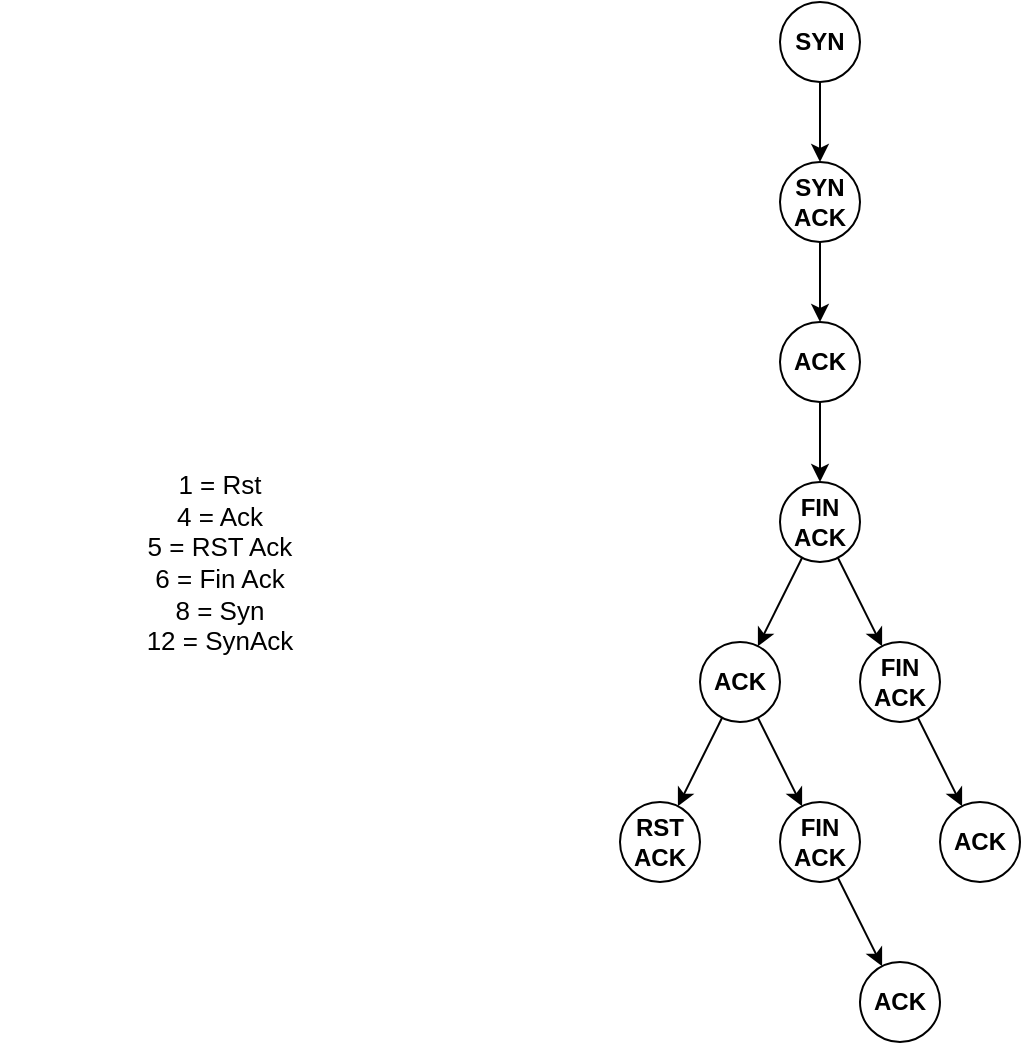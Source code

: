 <mxfile version="10.7.4" type="device"><diagram id="bQv4EMV4mGENpK0hk5Bo" name="Page-1"><mxGraphModel dx="1074" dy="535" grid="1" gridSize="10" guides="1" tooltips="1" connect="1" arrows="1" fold="1" page="1" pageScale="1" pageWidth="850" pageHeight="1100" math="0" shadow="0"><root><mxCell id="0"/><mxCell id="1" parent="0"/><mxCell id="Ux6A793XJUo2XdxxFTJG-9" value="" style="edgeStyle=none;rounded=0;orthogonalLoop=1;jettySize=auto;html=1;fontStyle=1;fontSize=12;" edge="1" parent="1" source="Ux6A793XJUo2XdxxFTJG-1" target="Ux6A793XJUo2XdxxFTJG-8"><mxGeometry relative="1" as="geometry"/></mxCell><mxCell id="Ux6A793XJUo2XdxxFTJG-1" value="&lt;span style=&quot;font-size: 12px;&quot;&gt;&lt;font style=&quot;font-size: 12px;&quot;&gt;SYN&lt;/font&gt;&lt;/span&gt;" style="ellipse;whiteSpace=wrap;html=1;aspect=fixed;fontStyle=1;fontSize=12;" vertex="1" parent="1"><mxGeometry x="400" y="140" width="40" height="40" as="geometry"/></mxCell><mxCell id="Ux6A793XJUo2XdxxFTJG-13" value="" style="edgeStyle=none;rounded=0;orthogonalLoop=1;jettySize=auto;html=1;fontStyle=1;fontSize=12;" edge="1" parent="1" source="Ux6A793XJUo2XdxxFTJG-8" target="Ux6A793XJUo2XdxxFTJG-12"><mxGeometry relative="1" as="geometry"/></mxCell><mxCell id="Ux6A793XJUo2XdxxFTJG-8" value="&lt;font style=&quot;font-size: 12px;&quot;&gt;&lt;span style=&quot;font-size: 12px;&quot;&gt;SYN&lt;br style=&quot;font-size: 12px;&quot;&gt;ACK&lt;br style=&quot;font-size: 12px;&quot;&gt;&lt;/span&gt;&lt;/font&gt;" style="ellipse;whiteSpace=wrap;html=1;aspect=fixed;fontStyle=1;fontSize=12;" vertex="1" parent="1"><mxGeometry x="400" y="220" width="40" height="40" as="geometry"/></mxCell><mxCell id="Ux6A793XJUo2XdxxFTJG-15" value="" style="edgeStyle=none;rounded=0;orthogonalLoop=1;jettySize=auto;html=1;fontStyle=1;fontSize=12;" edge="1" parent="1" source="Ux6A793XJUo2XdxxFTJG-12" target="Ux6A793XJUo2XdxxFTJG-14"><mxGeometry relative="1" as="geometry"/></mxCell><mxCell id="Ux6A793XJUo2XdxxFTJG-12" value="&lt;span style=&quot;font-size: 12px;&quot;&gt;&lt;font style=&quot;font-size: 12px;&quot;&gt;ACK&lt;/font&gt;&lt;/span&gt;" style="ellipse;whiteSpace=wrap;html=1;aspect=fixed;fontStyle=1;fontSize=12;" vertex="1" parent="1"><mxGeometry x="400" y="300" width="40" height="40" as="geometry"/></mxCell><mxCell id="Ux6A793XJUo2XdxxFTJG-29" value="" style="edgeStyle=none;rounded=0;orthogonalLoop=1;jettySize=auto;html=1;fontSize=12;" edge="1" parent="1" source="Ux6A793XJUo2XdxxFTJG-14" target="Ux6A793XJUo2XdxxFTJG-28"><mxGeometry relative="1" as="geometry"/></mxCell><mxCell id="Ux6A793XJUo2XdxxFTJG-50" value="" style="edgeStyle=none;rounded=0;orthogonalLoop=1;jettySize=auto;html=1;fontSize=12;" edge="1" parent="1" source="Ux6A793XJUo2XdxxFTJG-14" target="Ux6A793XJUo2XdxxFTJG-49"><mxGeometry relative="1" as="geometry"/></mxCell><mxCell id="Ux6A793XJUo2XdxxFTJG-14" value="FIN&lt;br style=&quot;font-size: 12px;&quot;&gt;ACK&lt;br style=&quot;font-size: 12px;&quot;&gt;" style="ellipse;whiteSpace=wrap;html=1;aspect=fixed;fontStyle=1;fontSize=12;" vertex="1" parent="1"><mxGeometry x="400" y="380" width="40" height="40" as="geometry"/></mxCell><mxCell id="Ux6A793XJUo2XdxxFTJG-52" value="" style="edgeStyle=none;rounded=0;orthogonalLoop=1;jettySize=auto;html=1;fontSize=12;" edge="1" parent="1" source="Ux6A793XJUo2XdxxFTJG-49" target="Ux6A793XJUo2XdxxFTJG-51"><mxGeometry relative="1" as="geometry"/></mxCell><mxCell id="Ux6A793XJUo2XdxxFTJG-49" value="FIN&lt;br&gt;ACK&lt;br style=&quot;font-size: 12px&quot;&gt;" style="ellipse;whiteSpace=wrap;html=1;aspect=fixed;fontStyle=1;fontSize=12;" vertex="1" parent="1"><mxGeometry x="440" y="460" width="40" height="40" as="geometry"/></mxCell><mxCell id="Ux6A793XJUo2XdxxFTJG-51" value="ACK&lt;br style=&quot;font-size: 12px&quot;&gt;" style="ellipse;whiteSpace=wrap;html=1;aspect=fixed;fontStyle=1;fontSize=12;" vertex="1" parent="1"><mxGeometry x="480" y="540" width="40" height="40" as="geometry"/></mxCell><mxCell id="Ux6A793XJUo2XdxxFTJG-34" value="" style="edgeStyle=none;rounded=0;orthogonalLoop=1;jettySize=auto;html=1;fontSize=12;" edge="1" parent="1" source="Ux6A793XJUo2XdxxFTJG-28" target="Ux6A793XJUo2XdxxFTJG-33"><mxGeometry relative="1" as="geometry"/></mxCell><mxCell id="Ux6A793XJUo2XdxxFTJG-57" value="" style="edgeStyle=none;rounded=0;orthogonalLoop=1;jettySize=auto;html=1;fontSize=12;" edge="1" parent="1" source="Ux6A793XJUo2XdxxFTJG-28" target="Ux6A793XJUo2XdxxFTJG-56"><mxGeometry relative="1" as="geometry"/></mxCell><mxCell id="Ux6A793XJUo2XdxxFTJG-28" value="ACK&lt;br style=&quot;font-size: 12px&quot;&gt;" style="ellipse;whiteSpace=wrap;html=1;aspect=fixed;fontStyle=1;fontSize=12;" vertex="1" parent="1"><mxGeometry x="360" y="460" width="40" height="40" as="geometry"/></mxCell><mxCell id="Ux6A793XJUo2XdxxFTJG-59" value="" style="edgeStyle=none;rounded=0;orthogonalLoop=1;jettySize=auto;html=1;fontSize=12;" edge="1" parent="1" source="Ux6A793XJUo2XdxxFTJG-56" target="Ux6A793XJUo2XdxxFTJG-58"><mxGeometry relative="1" as="geometry"/></mxCell><mxCell id="Ux6A793XJUo2XdxxFTJG-56" value="FIN&lt;br&gt;ACK&lt;br style=&quot;font-size: 12px&quot;&gt;" style="ellipse;whiteSpace=wrap;html=1;aspect=fixed;fontStyle=1;fontSize=12;" vertex="1" parent="1"><mxGeometry x="400" y="540" width="40" height="40" as="geometry"/></mxCell><mxCell id="Ux6A793XJUo2XdxxFTJG-58" value="ACK&lt;br style=&quot;font-size: 12px&quot;&gt;" style="ellipse;whiteSpace=wrap;html=1;aspect=fixed;fontStyle=1;fontSize=12;" vertex="1" parent="1"><mxGeometry x="440" y="620" width="40" height="40" as="geometry"/></mxCell><mxCell id="Ux6A793XJUo2XdxxFTJG-33" value="RST&lt;br&gt;ACK&lt;br style=&quot;font-size: 12px&quot;&gt;" style="ellipse;whiteSpace=wrap;html=1;aspect=fixed;fontStyle=1;fontSize=12;" vertex="1" parent="1"><mxGeometry x="320" y="540" width="40" height="40" as="geometry"/></mxCell><mxCell id="Ux6A793XJUo2XdxxFTJG-27" value="&lt;br&gt;&lt;font style=&quot;font-size: 13px&quot;&gt;1 = Rst&lt;br&gt;4 = Ack&lt;br&gt;5 = RST Ack&lt;br&gt;6 = Fin Ack&lt;br&gt;8 = Syn&lt;br&gt;12 = SynAck&lt;/font&gt;&lt;br&gt;" style="text;html=1;strokeColor=none;fillColor=none;align=center;verticalAlign=middle;whiteSpace=wrap;rounded=0;fontSize=9;" vertex="1" parent="1"><mxGeometry x="10" y="230" width="220" height="370" as="geometry"/></mxCell></root></mxGraphModel></diagram></mxfile>